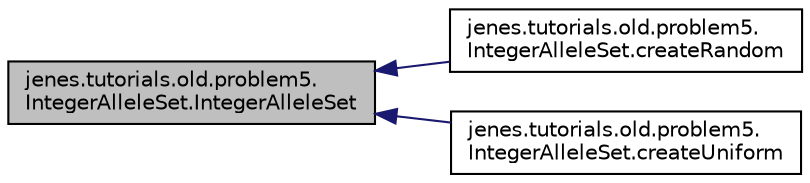 digraph "jenes.tutorials.old.problem5.IntegerAlleleSet.IntegerAlleleSet"
{
  edge [fontname="Helvetica",fontsize="10",labelfontname="Helvetica",labelfontsize="10"];
  node [fontname="Helvetica",fontsize="10",shape=record];
  rankdir="LR";
  Node1 [label="jenes.tutorials.old.problem5.\lIntegerAlleleSet.IntegerAlleleSet",height=0.2,width=0.4,color="black", fillcolor="grey75", style="filled" fontcolor="black"];
  Node1 -> Node2 [dir="back",color="midnightblue",fontsize="10",style="solid",fontname="Helvetica"];
  Node2 [label="jenes.tutorials.old.problem5.\lIntegerAlleleSet.createRandom",height=0.2,width=0.4,color="black", fillcolor="white", style="filled",URL="$classjenes_1_1tutorials_1_1old_1_1problem5_1_1_integer_allele_set.html#aab816bbf2219835d788ceb8b8a92007c"];
  Node1 -> Node3 [dir="back",color="midnightblue",fontsize="10",style="solid",fontname="Helvetica"];
  Node3 [label="jenes.tutorials.old.problem5.\lIntegerAlleleSet.createUniform",height=0.2,width=0.4,color="black", fillcolor="white", style="filled",URL="$classjenes_1_1tutorials_1_1old_1_1problem5_1_1_integer_allele_set.html#af952e89dffc31630da0371be73bae906"];
}
